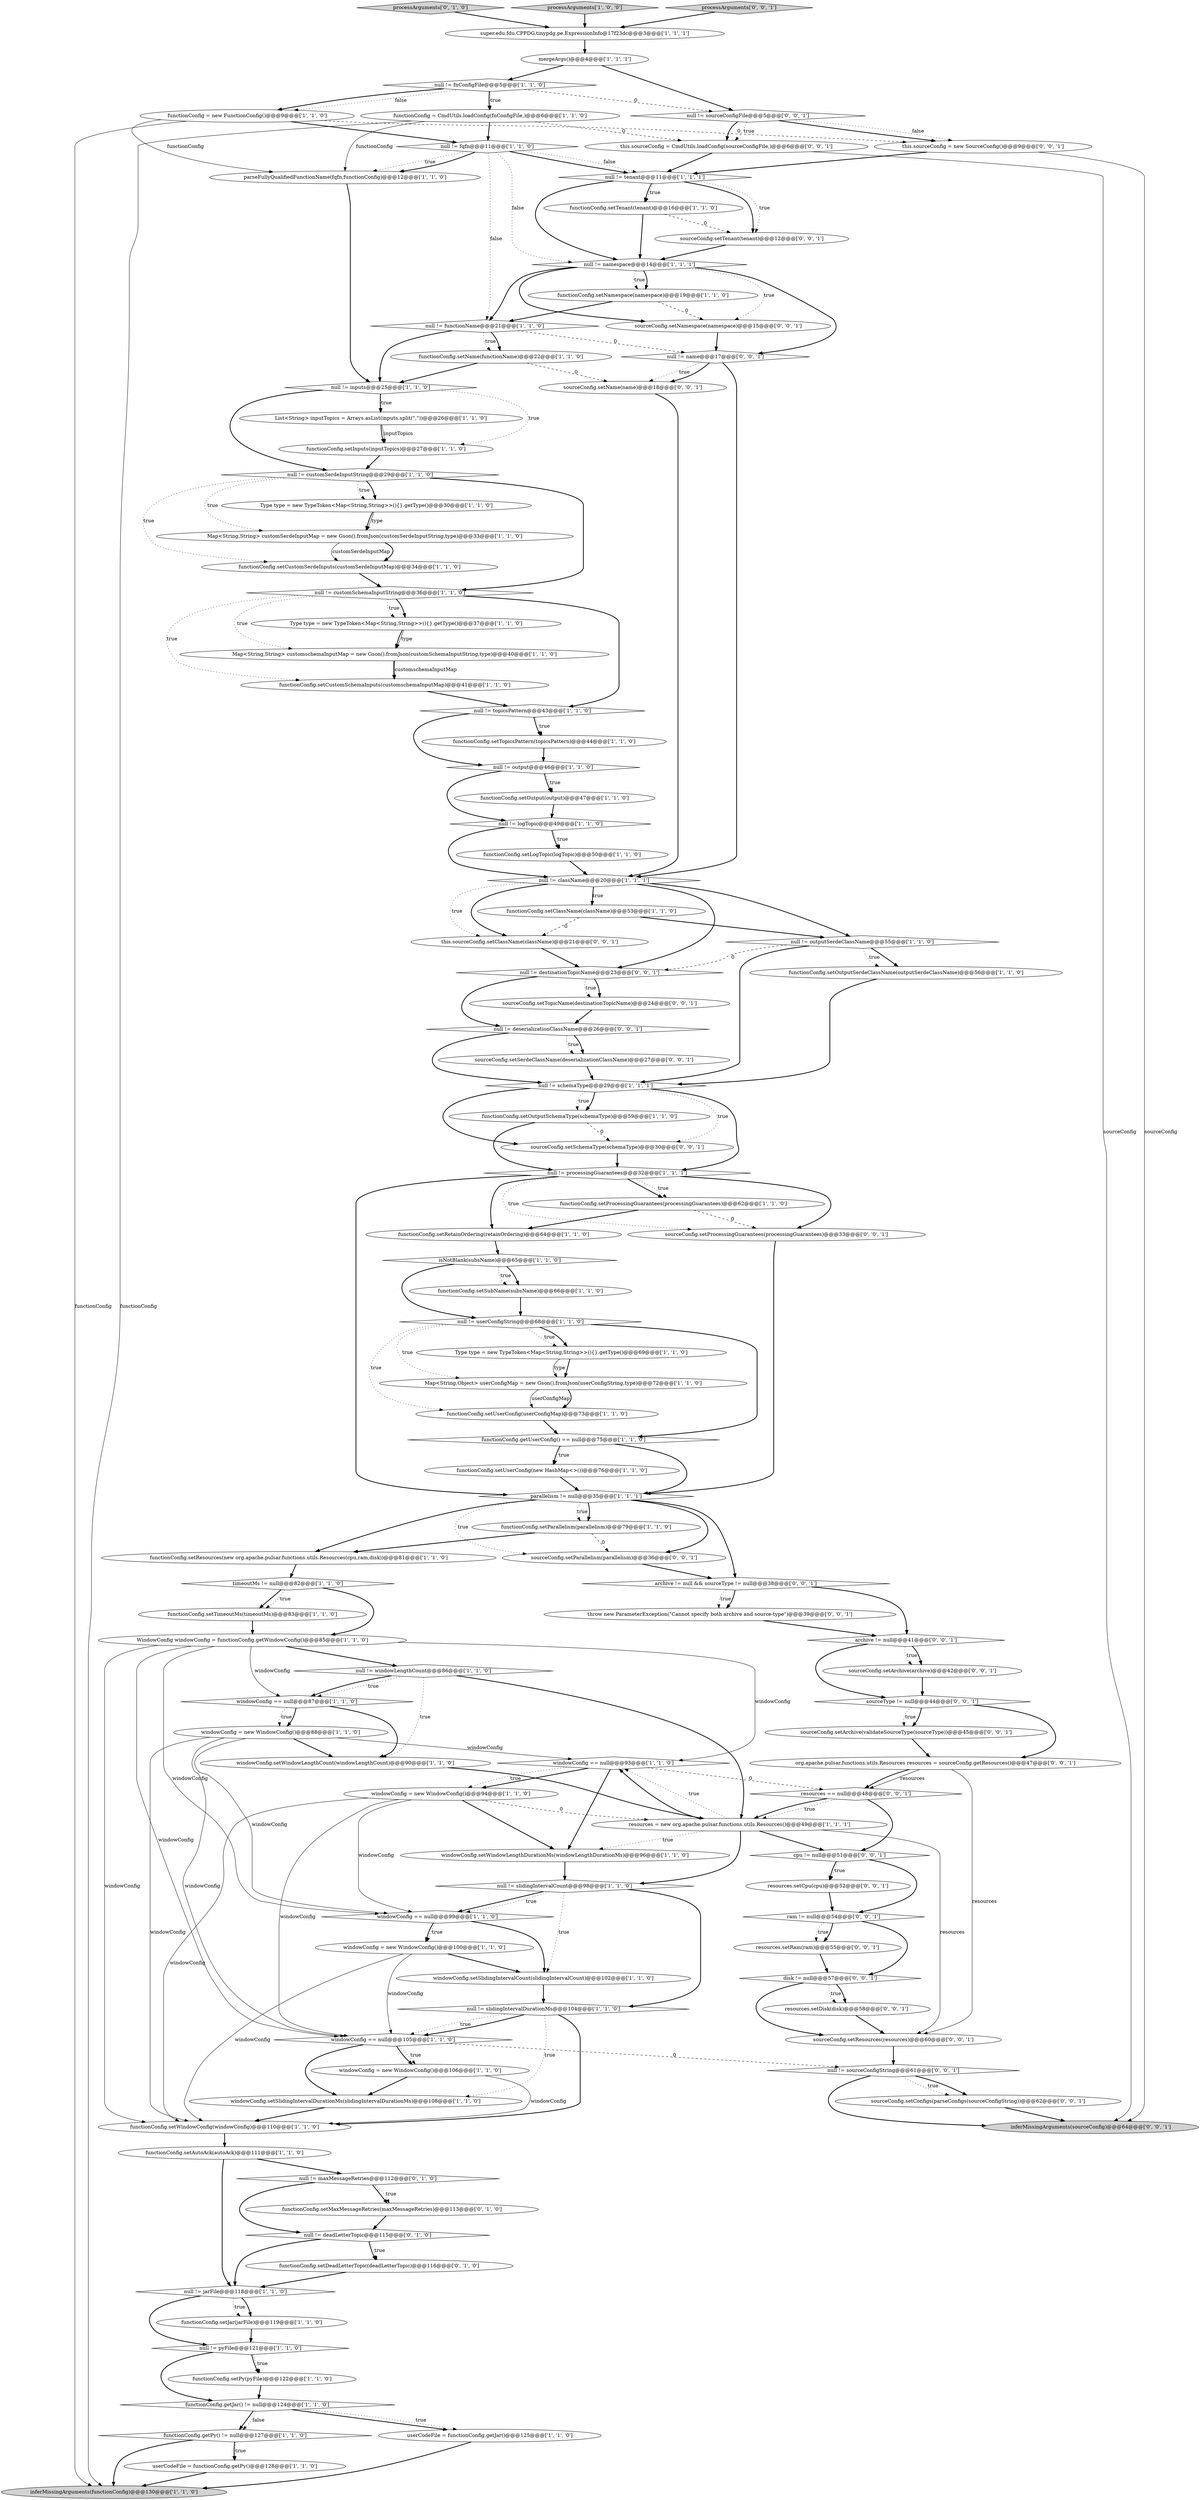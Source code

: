 digraph {
7 [style = filled, label = "functionConfig.getUserConfig() == null@@@75@@@['1', '1', '0']", fillcolor = white, shape = diamond image = "AAA0AAABBB1BBB"];
5 [style = filled, label = "functionConfig.setCustomSerdeInputs(customSerdeInputMap)@@@34@@@['1', '1', '0']", fillcolor = white, shape = ellipse image = "AAA0AAABBB1BBB"];
37 [style = filled, label = "functionConfig.setTopicsPattern(topicsPattern)@@@44@@@['1', '1', '0']", fillcolor = white, shape = ellipse image = "AAA0AAABBB1BBB"];
15 [style = filled, label = "windowConfig == null@@@105@@@['1', '1', '0']", fillcolor = white, shape = diamond image = "AAA0AAABBB1BBB"];
48 [style = filled, label = "functionConfig.setUserConfig(userConfigMap)@@@73@@@['1', '1', '0']", fillcolor = white, shape = ellipse image = "AAA0AAABBB1BBB"];
77 [style = filled, label = "functionConfig.setCustomSchemaInputs(customschemaInputMap)@@@41@@@['1', '1', '0']", fillcolor = white, shape = ellipse image = "AAA0AAABBB1BBB"];
119 [style = filled, label = "this.sourceConfig.setClassName(className)@@@21@@@['0', '0', '1']", fillcolor = white, shape = ellipse image = "AAA0AAABBB3BBB"];
24 [style = filled, label = "resources = new org.apache.pulsar.functions.utils.Resources()@@@49@@@['1', '1', '1']", fillcolor = white, shape = ellipse image = "AAA0AAABBB1BBB"];
4 [style = filled, label = "isNotBlank(subsName)@@@65@@@['1', '1', '0']", fillcolor = white, shape = diamond image = "AAA0AAABBB1BBB"];
42 [style = filled, label = "functionConfig.setTenant(tenant)@@@16@@@['1', '1', '0']", fillcolor = white, shape = ellipse image = "AAA0AAABBB1BBB"];
116 [style = filled, label = "sourceConfig.setName(name)@@@18@@@['0', '0', '1']", fillcolor = white, shape = ellipse image = "AAA0AAABBB3BBB"];
61 [style = filled, label = "functionConfig.setParallelism(parallelism)@@@79@@@['1', '1', '0']", fillcolor = white, shape = ellipse image = "AAA0AAABBB1BBB"];
88 [style = filled, label = "sourceConfig.setConfigs(parseConfigs(sourceConfigString))@@@62@@@['0', '0', '1']", fillcolor = white, shape = ellipse image = "AAA0AAABBB3BBB"];
70 [style = filled, label = "functionConfig.getJar() != null@@@124@@@['1', '1', '0']", fillcolor = white, shape = diamond image = "AAA0AAABBB1BBB"];
104 [style = filled, label = "sourceConfig.setArchive(validateSourceType(sourceType))@@@45@@@['0', '0', '1']", fillcolor = white, shape = ellipse image = "AAA0AAABBB3BBB"];
22 [style = filled, label = "functionConfig.setOutput(output)@@@47@@@['1', '1', '0']", fillcolor = white, shape = ellipse image = "AAA0AAABBB1BBB"];
87 [style = filled, label = "cpu != null@@@51@@@['0', '0', '1']", fillcolor = white, shape = diamond image = "AAA0AAABBB3BBB"];
109 [style = filled, label = "sourceConfig.setResources(resources)@@@60@@@['0', '0', '1']", fillcolor = white, shape = ellipse image = "AAA0AAABBB3BBB"];
108 [style = filled, label = "sourceConfig.setNamespace(namespace)@@@15@@@['0', '0', '1']", fillcolor = white, shape = ellipse image = "AAA0AAABBB3BBB"];
113 [style = filled, label = "this.sourceConfig = CmdUtils.loadConfig(sourceConfigFile,)@@@6@@@['0', '0', '1']", fillcolor = white, shape = ellipse image = "AAA0AAABBB3BBB"];
58 [style = filled, label = "null != inputs@@@25@@@['1', '1', '0']", fillcolor = white, shape = diamond image = "AAA0AAABBB1BBB"];
12 [style = filled, label = "functionConfig.setAutoAck(autoAck)@@@111@@@['1', '1', '0']", fillcolor = white, shape = ellipse image = "AAA0AAABBB1BBB"];
89 [style = filled, label = "sourceConfig.setSchemaType(schemaType)@@@30@@@['0', '0', '1']", fillcolor = white, shape = ellipse image = "AAA0AAABBB3BBB"];
62 [style = filled, label = "functionConfig.setLogTopic(logTopic)@@@50@@@['1', '1', '0']", fillcolor = white, shape = ellipse image = "AAA0AAABBB1BBB"];
105 [style = filled, label = "archive != null@@@41@@@['0', '0', '1']", fillcolor = white, shape = diamond image = "AAA0AAABBB3BBB"];
80 [style = filled, label = "Type type = new TypeToken<Map<String,String>>(){}.getType()@@@69@@@['1', '1', '0']", fillcolor = white, shape = ellipse image = "AAA0AAABBB1BBB"];
52 [style = filled, label = "null != fnConfigFile@@@5@@@['1', '1', '0']", fillcolor = white, shape = diamond image = "AAA0AAABBB1BBB"];
2 [style = filled, label = "functionConfig.setResources(new org.apache.pulsar.functions.utils.Resources(cpu,ram,disk))@@@81@@@['1', '1', '0']", fillcolor = white, shape = ellipse image = "AAA0AAABBB1BBB"];
39 [style = filled, label = "Type type = new TypeToken<Map<String,String>>(){}.getType()@@@37@@@['1', '1', '0']", fillcolor = white, shape = ellipse image = "AAA0AAABBB1BBB"];
73 [style = filled, label = "windowConfig.setSlidingIntervalDurationMs(slidingIntervalDurationMs)@@@108@@@['1', '1', '0']", fillcolor = white, shape = ellipse image = "AAA0AAABBB1BBB"];
84 [style = filled, label = "functionConfig.setDeadLetterTopic(deadLetterTopic)@@@116@@@['0', '1', '0']", fillcolor = white, shape = ellipse image = "AAA1AAABBB2BBB"];
96 [style = filled, label = "sourceConfig.setTenant(tenant)@@@12@@@['0', '0', '1']", fillcolor = white, shape = ellipse image = "AAA0AAABBB3BBB"];
90 [style = filled, label = "sourceConfig.setTopicName(destinationTopicName)@@@24@@@['0', '0', '1']", fillcolor = white, shape = ellipse image = "AAA0AAABBB3BBB"];
69 [style = filled, label = "null != tenant@@@11@@@['1', '1', '1']", fillcolor = white, shape = diamond image = "AAA0AAABBB1BBB"];
36 [style = filled, label = "inferMissingArguments(functionConfig)@@@130@@@['1', '1', '0']", fillcolor = lightgray, shape = ellipse image = "AAA0AAABBB1BBB"];
35 [style = filled, label = "windowConfig = new WindowConfig()@@@106@@@['1', '1', '0']", fillcolor = white, shape = ellipse image = "AAA0AAABBB1BBB"];
23 [style = filled, label = "null != schemaType@@@29@@@['1', '1', '1']", fillcolor = white, shape = diamond image = "AAA0AAABBB1BBB"];
95 [style = filled, label = "resources.setRam(ram)@@@55@@@['0', '0', '1']", fillcolor = white, shape = ellipse image = "AAA0AAABBB3BBB"];
44 [style = filled, label = "null != processingGuarantees@@@32@@@['1', '1', '1']", fillcolor = white, shape = diamond image = "AAA0AAABBB1BBB"];
55 [style = filled, label = "functionConfig.setInputs(inputTopics)@@@27@@@['1', '1', '0']", fillcolor = white, shape = ellipse image = "AAA0AAABBB1BBB"];
3 [style = filled, label = "parseFullyQualifiedFunctionName(fqfn,functionConfig)@@@12@@@['1', '1', '0']", fillcolor = white, shape = ellipse image = "AAA0AAABBB1BBB"];
46 [style = filled, label = "super.edu.fdu.CPPDG.tinypdg.pe.ExpressionInfo@17f23dc@@@3@@@['1', '1', '1']", fillcolor = white, shape = ellipse image = "AAA0AAABBB1BBB"];
93 [style = filled, label = "sourceConfig.setProcessingGuarantees(processingGuarantees)@@@33@@@['0', '0', '1']", fillcolor = white, shape = ellipse image = "AAA0AAABBB3BBB"];
106 [style = filled, label = "null != deserializationClassName@@@26@@@['0', '0', '1']", fillcolor = white, shape = diamond image = "AAA0AAABBB3BBB"];
71 [style = filled, label = "windowConfig = new WindowConfig()@@@94@@@['1', '1', '0']", fillcolor = white, shape = ellipse image = "AAA0AAABBB1BBB"];
85 [style = filled, label = "functionConfig.setMaxMessageRetries(maxMessageRetries)@@@113@@@['0', '1', '0']", fillcolor = white, shape = ellipse image = "AAA1AAABBB2BBB"];
26 [style = filled, label = "functionConfig.setSubName(subsName)@@@66@@@['1', '1', '0']", fillcolor = white, shape = ellipse image = "AAA0AAABBB1BBB"];
40 [style = filled, label = "null != customSchemaInputString@@@36@@@['1', '1', '0']", fillcolor = white, shape = diamond image = "AAA0AAABBB1BBB"];
99 [style = filled, label = "throw new ParameterException(\"Cannot specify both archive and source-type\")@@@39@@@['0', '0', '1']", fillcolor = white, shape = ellipse image = "AAA0AAABBB3BBB"];
57 [style = filled, label = "functionConfig.setRetainOrdering(retainOrdering)@@@64@@@['1', '1', '0']", fillcolor = white, shape = ellipse image = "AAA0AAABBB1BBB"];
50 [style = filled, label = "null != customSerdeInputString@@@29@@@['1', '1', '0']", fillcolor = white, shape = diamond image = "AAA0AAABBB1BBB"];
31 [style = filled, label = "null != topicsPattern@@@43@@@['1', '1', '0']", fillcolor = white, shape = diamond image = "AAA0AAABBB1BBB"];
47 [style = filled, label = "null != logTopic@@@49@@@['1', '1', '0']", fillcolor = white, shape = diamond image = "AAA0AAABBB1BBB"];
118 [style = filled, label = "this.sourceConfig = new SourceConfig()@@@9@@@['0', '0', '1']", fillcolor = white, shape = ellipse image = "AAA0AAABBB3BBB"];
92 [style = filled, label = "sourceType != null@@@44@@@['0', '0', '1']", fillcolor = white, shape = diamond image = "AAA0AAABBB3BBB"];
29 [style = filled, label = "userCodeFile = functionConfig.getPy()@@@128@@@['1', '1', '0']", fillcolor = white, shape = ellipse image = "AAA0AAABBB1BBB"];
38 [style = filled, label = "Map<String,String> customSerdeInputMap = new Gson().fromJson(customSerdeInputString,type)@@@33@@@['1', '1', '0']", fillcolor = white, shape = ellipse image = "AAA0AAABBB1BBB"];
79 [style = filled, label = "functionConfig.setJar(jarFile)@@@119@@@['1', '1', '0']", fillcolor = white, shape = ellipse image = "AAA0AAABBB1BBB"];
27 [style = filled, label = "null != userConfigString@@@68@@@['1', '1', '0']", fillcolor = white, shape = diamond image = "AAA0AAABBB1BBB"];
54 [style = filled, label = "null != fqfn@@@11@@@['1', '1', '0']", fillcolor = white, shape = diamond image = "AAA0AAABBB1BBB"];
76 [style = filled, label = "functionConfig.getPy() != null@@@127@@@['1', '1', '0']", fillcolor = white, shape = diamond image = "AAA0AAABBB1BBB"];
82 [style = filled, label = "null != maxMessageRetries@@@112@@@['0', '1', '0']", fillcolor = white, shape = diamond image = "AAA1AAABBB2BBB"];
100 [style = filled, label = "resources.setCpu(cpu)@@@52@@@['0', '0', '1']", fillcolor = white, shape = ellipse image = "AAA0AAABBB3BBB"];
51 [style = filled, label = "functionConfig.setPy(pyFile)@@@122@@@['1', '1', '0']", fillcolor = white, shape = ellipse image = "AAA0AAABBB1BBB"];
98 [style = filled, label = "archive != null && sourceType != null@@@38@@@['0', '0', '1']", fillcolor = white, shape = diamond image = "AAA0AAABBB3BBB"];
25 [style = filled, label = "userCodeFile = functionConfig.getJar()@@@125@@@['1', '1', '0']", fillcolor = white, shape = ellipse image = "AAA0AAABBB1BBB"];
34 [style = filled, label = "null != slidingIntervalCount@@@98@@@['1', '1', '0']", fillcolor = white, shape = diamond image = "AAA0AAABBB1BBB"];
63 [style = filled, label = "functionConfig.setNamespace(namespace)@@@19@@@['1', '1', '0']", fillcolor = white, shape = ellipse image = "AAA0AAABBB1BBB"];
30 [style = filled, label = "null != namespace@@@14@@@['1', '1', '1']", fillcolor = white, shape = diamond image = "AAA0AAABBB1BBB"];
68 [style = filled, label = "functionConfig = CmdUtils.loadConfig(fnConfigFile,)@@@6@@@['1', '1', '0']", fillcolor = white, shape = ellipse image = "AAA0AAABBB1BBB"];
32 [style = filled, label = "functionConfig.setOutputSchemaType(schemaType)@@@59@@@['1', '1', '0']", fillcolor = white, shape = ellipse image = "AAA0AAABBB1BBB"];
114 [style = filled, label = "disk != null@@@57@@@['0', '0', '1']", fillcolor = white, shape = diamond image = "AAA0AAABBB3BBB"];
117 [style = filled, label = "sourceConfig.setSerdeClassName(deserializationClassName)@@@27@@@['0', '0', '1']", fillcolor = white, shape = ellipse image = "AAA0AAABBB3BBB"];
20 [style = filled, label = "functionConfig.setTimeoutMs(timeoutMs)@@@83@@@['1', '1', '0']", fillcolor = white, shape = ellipse image = "AAA0AAABBB1BBB"];
94 [style = filled, label = "resources == null@@@48@@@['0', '0', '1']", fillcolor = white, shape = diamond image = "AAA0AAABBB3BBB"];
49 [style = filled, label = "null != pyFile@@@121@@@['1', '1', '0']", fillcolor = white, shape = diamond image = "AAA0AAABBB1BBB"];
81 [style = filled, label = "null != deadLetterTopic@@@115@@@['0', '1', '0']", fillcolor = white, shape = diamond image = "AAA1AAABBB2BBB"];
59 [style = filled, label = "windowConfig.setWindowLengthDurationMs(windowLengthDurationMs)@@@96@@@['1', '1', '0']", fillcolor = white, shape = ellipse image = "AAA0AAABBB1BBB"];
74 [style = filled, label = "functionConfig = new FunctionConfig()@@@9@@@['1', '1', '0']", fillcolor = white, shape = ellipse image = "AAA0AAABBB1BBB"];
111 [style = filled, label = "ram != null@@@54@@@['0', '0', '1']", fillcolor = white, shape = diamond image = "AAA0AAABBB3BBB"];
103 [style = filled, label = "inferMissingArguments(sourceConfig)@@@64@@@['0', '0', '1']", fillcolor = lightgray, shape = ellipse image = "AAA0AAABBB3BBB"];
91 [style = filled, label = "sourceConfig.setArchive(archive)@@@42@@@['0', '0', '1']", fillcolor = white, shape = ellipse image = "AAA0AAABBB3BBB"];
86 [style = filled, label = "null != destinationTopicName@@@23@@@['0', '0', '1']", fillcolor = white, shape = diamond image = "AAA0AAABBB3BBB"];
60 [style = filled, label = "windowConfig == null@@@87@@@['1', '1', '0']", fillcolor = white, shape = diamond image = "AAA0AAABBB1BBB"];
53 [style = filled, label = "windowConfig == null@@@99@@@['1', '1', '0']", fillcolor = white, shape = diamond image = "AAA0AAABBB1BBB"];
67 [style = filled, label = "List<String> inputTopics = Arrays.asList(inputs.split(\",\"))@@@26@@@['1', '1', '0']", fillcolor = white, shape = ellipse image = "AAA0AAABBB1BBB"];
112 [style = filled, label = "null != sourceConfigFile@@@5@@@['0', '0', '1']", fillcolor = white, shape = diamond image = "AAA0AAABBB3BBB"];
65 [style = filled, label = "windowConfig = new WindowConfig()@@@88@@@['1', '1', '0']", fillcolor = white, shape = ellipse image = "AAA0AAABBB1BBB"];
66 [style = filled, label = "Type type = new TypeToken<Map<String,String>>(){}.getType()@@@30@@@['1', '1', '0']", fillcolor = white, shape = ellipse image = "AAA0AAABBB1BBB"];
28 [style = filled, label = "null != output@@@46@@@['1', '1', '0']", fillcolor = white, shape = diamond image = "AAA0AAABBB1BBB"];
110 [style = filled, label = "sourceConfig.setParallelism(parallelism)@@@36@@@['0', '0', '1']", fillcolor = white, shape = ellipse image = "AAA0AAABBB3BBB"];
10 [style = filled, label = "null != functionName@@@21@@@['1', '1', '0']", fillcolor = white, shape = diamond image = "AAA0AAABBB1BBB"];
13 [style = filled, label = "functionConfig.setName(functionName)@@@22@@@['1', '1', '0']", fillcolor = white, shape = ellipse image = "AAA0AAABBB1BBB"];
45 [style = filled, label = "null != windowLengthCount@@@86@@@['1', '1', '0']", fillcolor = white, shape = diamond image = "AAA0AAABBB1BBB"];
21 [style = filled, label = "windowConfig == null@@@93@@@['1', '1', '0']", fillcolor = white, shape = diamond image = "AAA0AAABBB1BBB"];
56 [style = filled, label = "functionConfig.setUserConfig(new HashMap<>())@@@76@@@['1', '1', '0']", fillcolor = white, shape = ellipse image = "AAA0AAABBB1BBB"];
115 [style = filled, label = "resources.setDisk(disk)@@@58@@@['0', '0', '1']", fillcolor = white, shape = ellipse image = "AAA0AAABBB3BBB"];
1 [style = filled, label = "functionConfig.setProcessingGuarantees(processingGuarantees)@@@62@@@['1', '1', '0']", fillcolor = white, shape = ellipse image = "AAA0AAABBB1BBB"];
78 [style = filled, label = "functionConfig.setWindowConfig(windowConfig)@@@110@@@['1', '1', '0']", fillcolor = white, shape = ellipse image = "AAA0AAABBB1BBB"];
9 [style = filled, label = "null != outputSerdeClassName@@@55@@@['1', '1', '0']", fillcolor = white, shape = diamond image = "AAA0AAABBB1BBB"];
83 [style = filled, label = "processArguments['0', '1', '0']", fillcolor = lightgray, shape = diamond image = "AAA0AAABBB2BBB"];
11 [style = filled, label = "windowConfig.setSlidingIntervalCount(slidingIntervalCount)@@@102@@@['1', '1', '0']", fillcolor = white, shape = ellipse image = "AAA0AAABBB1BBB"];
102 [style = filled, label = "org.apache.pulsar.functions.utils.Resources resources = sourceConfig.getResources()@@@47@@@['0', '0', '1']", fillcolor = white, shape = ellipse image = "AAA0AAABBB3BBB"];
33 [style = filled, label = "WindowConfig windowConfig = functionConfig.getWindowConfig()@@@85@@@['1', '1', '0']", fillcolor = white, shape = ellipse image = "AAA0AAABBB1BBB"];
0 [style = filled, label = "processArguments['1', '0', '0']", fillcolor = lightgray, shape = diamond image = "AAA0AAABBB1BBB"];
107 [style = filled, label = "null != sourceConfigString@@@61@@@['0', '0', '1']", fillcolor = white, shape = diamond image = "AAA0AAABBB3BBB"];
8 [style = filled, label = "parallelism != null@@@35@@@['1', '1', '1']", fillcolor = white, shape = diamond image = "AAA0AAABBB1BBB"];
18 [style = filled, label = "timeoutMs != null@@@82@@@['1', '1', '0']", fillcolor = white, shape = diamond image = "AAA0AAABBB1BBB"];
43 [style = filled, label = "null != className@@@20@@@['1', '1', '1']", fillcolor = white, shape = diamond image = "AAA0AAABBB1BBB"];
97 [style = filled, label = "null != name@@@17@@@['0', '0', '1']", fillcolor = white, shape = diamond image = "AAA0AAABBB3BBB"];
19 [style = filled, label = "windowConfig.setWindowLengthCount(windowLengthCount)@@@90@@@['1', '1', '0']", fillcolor = white, shape = ellipse image = "AAA0AAABBB1BBB"];
101 [style = filled, label = "processArguments['0', '0', '1']", fillcolor = lightgray, shape = diamond image = "AAA0AAABBB3BBB"];
14 [style = filled, label = "mergeArgs()@@@4@@@['1', '1', '1']", fillcolor = white, shape = ellipse image = "AAA0AAABBB1BBB"];
75 [style = filled, label = "Map<String,Object> userConfigMap = new Gson().fromJson(userConfigString,type)@@@72@@@['1', '1', '0']", fillcolor = white, shape = ellipse image = "AAA0AAABBB1BBB"];
17 [style = filled, label = "null != jarFile@@@118@@@['1', '1', '0']", fillcolor = white, shape = diamond image = "AAA0AAABBB1BBB"];
16 [style = filled, label = "Map<String,String> customschemaInputMap = new Gson().fromJson(customSchemaInputString,type)@@@40@@@['1', '1', '0']", fillcolor = white, shape = ellipse image = "AAA0AAABBB1BBB"];
6 [style = filled, label = "functionConfig.setClassName(className)@@@53@@@['1', '1', '0']", fillcolor = white, shape = ellipse image = "AAA0AAABBB1BBB"];
72 [style = filled, label = "null != slidingIntervalDurationMs@@@104@@@['1', '1', '0']", fillcolor = white, shape = diamond image = "AAA0AAABBB1BBB"];
64 [style = filled, label = "functionConfig.setOutputSerdeClassName(outputSerdeClassName)@@@56@@@['1', '1', '0']", fillcolor = white, shape = ellipse image = "AAA0AAABBB1BBB"];
41 [style = filled, label = "windowConfig = new WindowConfig()@@@100@@@['1', '1', '0']", fillcolor = white, shape = ellipse image = "AAA0AAABBB1BBB"];
24->21 [style = bold, label=""];
83->46 [style = bold, label=""];
60->65 [style = dotted, label="true"];
112->118 [style = dotted, label="false"];
58->67 [style = dotted, label="true"];
23->32 [style = bold, label=""];
10->97 [style = dashed, label="0"];
8->98 [style = bold, label=""];
107->88 [style = bold, label=""];
18->20 [style = bold, label=""];
75->48 [style = solid, label="userConfigMap"];
27->7 [style = bold, label=""];
81->84 [style = bold, label=""];
17->79 [style = bold, label=""];
4->26 [style = bold, label=""];
84->17 [style = bold, label=""];
69->96 [style = bold, label=""];
70->76 [style = bold, label=""];
23->89 [style = dotted, label="true"];
30->97 [style = bold, label=""];
80->75 [style = bold, label=""];
71->15 [style = solid, label="windowConfig"];
30->63 [style = bold, label=""];
92->104 [style = bold, label=""];
67->55 [style = solid, label="inputTopics"];
52->68 [style = dotted, label="true"];
4->26 [style = dotted, label="true"];
102->94 [style = solid, label="resources"];
63->108 [style = dashed, label="0"];
44->93 [style = dotted, label="true"];
92->104 [style = dotted, label="true"];
23->32 [style = dotted, label="true"];
35->78 [style = solid, label="windowConfig"];
69->30 [style = bold, label=""];
50->40 [style = bold, label=""];
28->22 [style = bold, label=""];
8->110 [style = dotted, label="true"];
80->75 [style = solid, label="type"];
0->46 [style = bold, label=""];
87->100 [style = bold, label=""];
21->71 [style = bold, label=""];
7->56 [style = bold, label=""];
15->73 [style = bold, label=""];
54->3 [style = dotted, label="true"];
50->38 [style = dotted, label="true"];
74->118 [style = dashed, label="0"];
40->16 [style = dotted, label="true"];
37->28 [style = bold, label=""];
96->30 [style = bold, label=""];
94->87 [style = bold, label=""];
111->114 [style = bold, label=""];
28->47 [style = bold, label=""];
119->86 [style = bold, label=""];
77->31 [style = bold, label=""];
72->15 [style = dotted, label="true"];
32->89 [style = dashed, label="0"];
40->39 [style = bold, label=""];
73->78 [style = bold, label=""];
110->98 [style = bold, label=""];
10->58 [style = bold, label=""];
70->25 [style = bold, label=""];
44->57 [style = bold, label=""];
87->100 [style = dotted, label="true"];
114->109 [style = bold, label=""];
98->99 [style = dotted, label="true"];
59->34 [style = bold, label=""];
8->110 [style = bold, label=""];
52->74 [style = dotted, label="false"];
17->49 [style = bold, label=""];
21->59 [style = bold, label=""];
115->109 [style = bold, label=""];
61->110 [style = dashed, label="0"];
47->43 [style = bold, label=""];
31->37 [style = bold, label=""];
10->13 [style = dotted, label="true"];
7->56 [style = dotted, label="true"];
43->6 [style = bold, label=""];
18->20 [style = dotted, label="true"];
34->11 [style = dotted, label="true"];
70->76 [style = dotted, label="false"];
106->117 [style = dotted, label="true"];
16->77 [style = solid, label="customschemaInputMap"];
71->24 [style = dashed, label="0"];
76->29 [style = dotted, label="true"];
68->54 [style = bold, label=""];
97->43 [style = bold, label=""];
101->46 [style = bold, label=""];
52->112 [style = dashed, label="0"];
38->5 [style = bold, label=""];
39->16 [style = bold, label=""];
87->111 [style = bold, label=""];
118->103 [style = solid, label="sourceConfig"];
79->49 [style = bold, label=""];
41->11 [style = bold, label=""];
52->68 [style = bold, label=""];
43->119 [style = dotted, label="true"];
33->15 [style = solid, label="windowConfig"];
14->112 [style = bold, label=""];
30->108 [style = bold, label=""];
116->43 [style = bold, label=""];
41->15 [style = solid, label="windowConfig"];
98->105 [style = bold, label=""];
34->53 [style = bold, label=""];
95->114 [style = bold, label=""];
44->93 [style = bold, label=""];
43->6 [style = dotted, label="true"];
118->69 [style = bold, label=""];
105->92 [style = bold, label=""];
74->36 [style = solid, label="functionConfig"];
9->86 [style = dashed, label="0"];
65->19 [style = bold, label=""];
8->2 [style = bold, label=""];
38->5 [style = solid, label="customSerdeInputMap"];
31->37 [style = dotted, label="true"];
30->63 [style = dotted, label="true"];
91->92 [style = bold, label=""];
54->69 [style = dotted, label="false"];
54->10 [style = dotted, label="false"];
117->23 [style = bold, label=""];
17->79 [style = dotted, label="true"];
30->108 [style = dotted, label="true"];
113->103 [style = solid, label="sourceConfig"];
107->88 [style = dotted, label="true"];
55->50 [style = bold, label=""];
14->52 [style = bold, label=""];
74->3 [style = solid, label="functionConfig"];
56->8 [style = bold, label=""];
44->8 [style = bold, label=""];
70->25 [style = dotted, label="true"];
33->53 [style = solid, label="windowConfig"];
3->58 [style = bold, label=""];
63->10 [style = bold, label=""];
43->119 [style = bold, label=""];
90->106 [style = bold, label=""];
68->3 [style = solid, label="functionConfig"];
31->28 [style = bold, label=""];
50->66 [style = bold, label=""];
47->62 [style = bold, label=""];
43->9 [style = bold, label=""];
61->2 [style = bold, label=""];
97->116 [style = dotted, label="true"];
71->53 [style = solid, label="windowConfig"];
33->45 [style = bold, label=""];
8->61 [style = bold, label=""];
75->48 [style = bold, label=""];
112->118 [style = bold, label=""];
50->5 [style = dotted, label="true"];
48->7 [style = bold, label=""];
102->109 [style = solid, label="resources"];
33->21 [style = solid, label="windowConfig"];
52->74 [style = bold, label=""];
42->96 [style = dashed, label="0"];
7->8 [style = bold, label=""];
54->30 [style = dotted, label="false"];
74->54 [style = bold, label=""];
97->116 [style = bold, label=""];
25->36 [style = bold, label=""];
76->29 [style = bold, label=""];
23->89 [style = bold, label=""];
114->115 [style = dotted, label="true"];
16->77 [style = bold, label=""];
39->16 [style = solid, label="type"];
9->64 [style = bold, label=""];
114->115 [style = bold, label=""];
1->57 [style = bold, label=""];
4->27 [style = bold, label=""];
107->103 [style = bold, label=""];
71->78 [style = solid, label="windowConfig"];
15->35 [style = dotted, label="true"];
18->33 [style = bold, label=""];
86->90 [style = bold, label=""];
93->8 [style = bold, label=""];
19->24 [style = bold, label=""];
40->31 [style = bold, label=""];
29->36 [style = bold, label=""];
54->3 [style = bold, label=""];
9->64 [style = dotted, label="true"];
108->97 [style = bold, label=""];
45->60 [style = dotted, label="true"];
15->107 [style = dashed, label="0"];
72->78 [style = bold, label=""];
22->47 [style = bold, label=""];
109->107 [style = bold, label=""];
12->17 [style = bold, label=""];
85->81 [style = bold, label=""];
57->4 [style = bold, label=""];
86->106 [style = bold, label=""];
46->14 [style = bold, label=""];
10->13 [style = bold, label=""];
15->35 [style = bold, label=""];
111->95 [style = dotted, label="true"];
35->73 [style = bold, label=""];
78->12 [style = bold, label=""];
27->80 [style = dotted, label="true"];
81->84 [style = dotted, label="true"];
67->55 [style = bold, label=""];
106->117 [style = bold, label=""];
68->36 [style = solid, label="functionConfig"];
82->85 [style = bold, label=""];
104->102 [style = bold, label=""];
81->17 [style = bold, label=""];
111->95 [style = bold, label=""];
27->48 [style = dotted, label="true"];
44->1 [style = bold, label=""];
53->41 [style = bold, label=""];
53->41 [style = dotted, label="true"];
23->44 [style = bold, label=""];
82->81 [style = bold, label=""];
5->40 [style = bold, label=""];
98->99 [style = bold, label=""];
33->60 [style = solid, label="windowConfig"];
49->51 [style = dotted, label="true"];
89->44 [style = bold, label=""];
20->33 [style = bold, label=""];
27->80 [style = bold, label=""];
58->50 [style = bold, label=""];
13->58 [style = bold, label=""];
51->70 [style = bold, label=""];
58->55 [style = dotted, label="true"];
8->61 [style = dotted, label="true"];
60->65 [style = bold, label=""];
105->91 [style = dotted, label="true"];
24->87 [style = bold, label=""];
45->19 [style = dotted, label="true"];
65->78 [style = solid, label="windowConfig"];
68->113 [style = dashed, label="0"];
13->116 [style = dashed, label="0"];
69->42 [style = bold, label=""];
24->34 [style = bold, label=""];
33->78 [style = solid, label="windowConfig"];
21->94 [style = dashed, label="0"];
40->77 [style = dotted, label="true"];
72->73 [style = dotted, label="true"];
65->15 [style = solid, label="windowConfig"];
49->51 [style = bold, label=""];
106->23 [style = bold, label=""];
21->71 [style = dotted, label="true"];
54->69 [style = bold, label=""];
94->24 [style = dotted, label="true"];
65->53 [style = solid, label="windowConfig"];
82->85 [style = dotted, label="true"];
34->72 [style = bold, label=""];
92->102 [style = bold, label=""];
76->36 [style = bold, label=""];
30->10 [style = bold, label=""];
47->62 [style = dotted, label="true"];
62->43 [style = bold, label=""];
26->27 [style = bold, label=""];
99->105 [style = bold, label=""];
24->21 [style = dotted, label="true"];
69->96 [style = dotted, label="true"];
65->21 [style = solid, label="windowConfig"];
71->59 [style = bold, label=""];
53->11 [style = bold, label=""];
6->9 [style = bold, label=""];
45->24 [style = bold, label=""];
50->66 [style = dotted, label="true"];
2->18 [style = bold, label=""];
66->38 [style = solid, label="type"];
27->75 [style = dotted, label="true"];
44->1 [style = dotted, label="true"];
1->93 [style = dashed, label="0"];
112->113 [style = dotted, label="true"];
49->70 [style = bold, label=""];
100->111 [style = bold, label=""];
72->15 [style = bold, label=""];
64->23 [style = bold, label=""];
12->82 [style = bold, label=""];
32->44 [style = bold, label=""];
112->113 [style = bold, label=""];
66->38 [style = bold, label=""];
9->23 [style = bold, label=""];
58->67 [style = bold, label=""];
45->60 [style = bold, label=""];
60->19 [style = bold, label=""];
43->86 [style = bold, label=""];
102->94 [style = bold, label=""];
40->39 [style = dotted, label="true"];
41->78 [style = solid, label="windowConfig"];
24->109 [style = solid, label="resources"];
11->72 [style = bold, label=""];
105->91 [style = bold, label=""];
88->103 [style = bold, label=""];
69->42 [style = dotted, label="true"];
28->22 [style = dotted, label="true"];
113->69 [style = bold, label=""];
6->119 [style = dashed, label="0"];
94->24 [style = bold, label=""];
34->53 [style = dotted, label="true"];
86->90 [style = dotted, label="true"];
42->30 [style = bold, label=""];
24->59 [style = dotted, label="true"];
}
